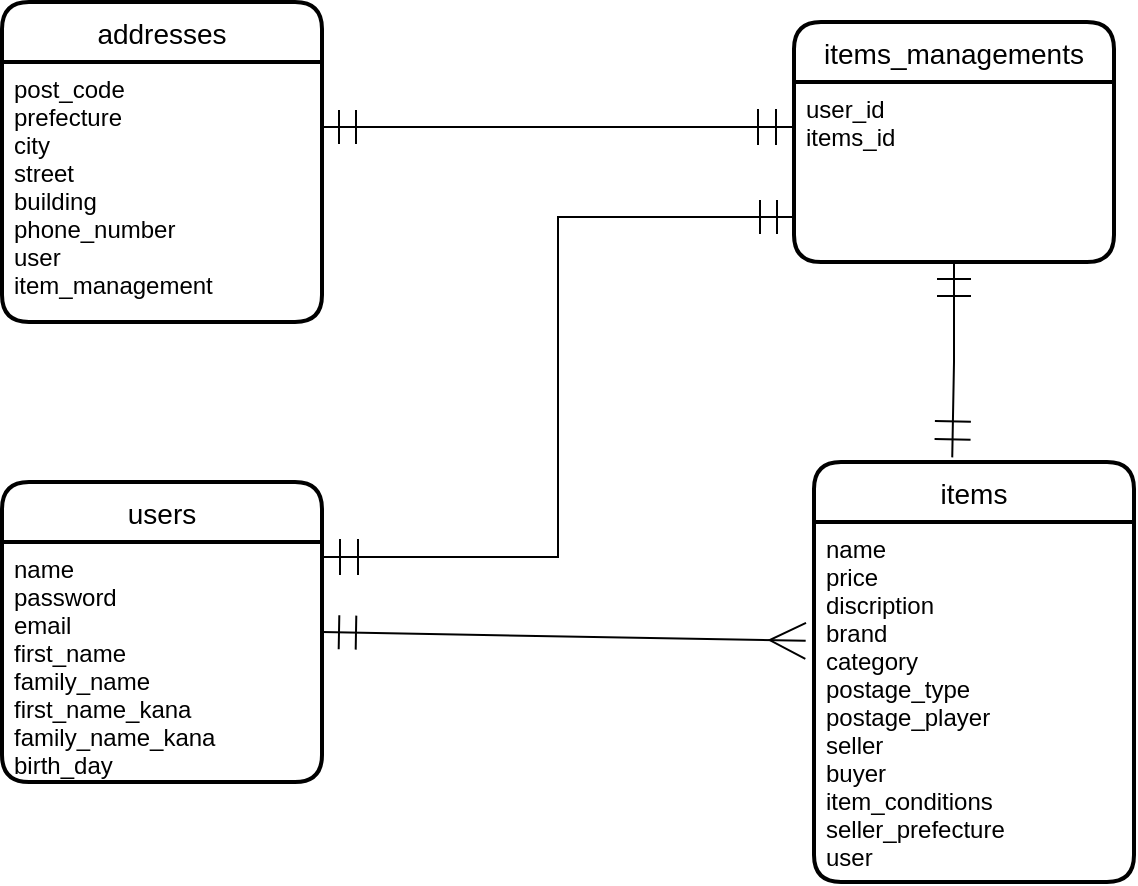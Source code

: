 <mxfile>
    <diagram id="5RG_lh-zpAKhgMVTzkRd" name="ページ1">
        <mxGraphModel dx="900" dy="573" grid="1" gridSize="10" guides="1" tooltips="1" connect="1" arrows="1" fold="1" page="1" pageScale="1" pageWidth="827" pageHeight="1169" math="0" shadow="0">
            <root>
                <mxCell id="0"/>
                <mxCell id="1" parent="0"/>
                <mxCell id="13" style="edgeStyle=orthogonalEdgeStyle;rounded=0;orthogonalLoop=1;jettySize=auto;html=1;exitX=0.75;exitY=0;exitDx=0;exitDy=0;entryX=0.75;entryY=1;entryDx=0;entryDy=0;startArrow=ERmandOne;startFill=0;startSize=15;endArrow=ERmandOne;endFill=0;endSize=16;strokeWidth=1;" edge="1" parent="1">
                    <mxGeometry relative="1" as="geometry"/>
                </mxCell>
                <mxCell id="11" style="edgeStyle=orthogonalEdgeStyle;rounded=0;orthogonalLoop=1;jettySize=auto;html=1;exitX=1;exitY=0.5;exitDx=0;exitDy=0;entryX=0;entryY=0.25;entryDx=0;entryDy=0;startArrow=ERmandOne;startFill=0;startSize=15;endArrow=ERmany;endFill=0;endSize=16;strokeWidth=1;" edge="1" parent="1">
                    <mxGeometry relative="1" as="geometry"/>
                </mxCell>
                <mxCell id="66" style="rounded=0;orthogonalLoop=1;jettySize=auto;html=1;exitX=1;exitY=0.5;exitDx=0;exitDy=0;entryX=-0.026;entryY=0.33;entryDx=0;entryDy=0;entryPerimeter=0;startArrow=ERmandOne;startFill=0;startSize=15;endArrow=ERmany;endFill=0;endSize=16;strokeWidth=1;" edge="1" parent="1" source="57" target="60">
                    <mxGeometry relative="1" as="geometry"/>
                </mxCell>
                <mxCell id="57" value="users" style="swimlane;childLayout=stackLayout;horizontal=1;startSize=30;horizontalStack=0;rounded=1;fontSize=14;fontStyle=0;strokeWidth=2;resizeParent=0;resizeLast=1;shadow=0;dashed=0;align=center;" vertex="1" parent="1">
                    <mxGeometry x="94" y="290" width="160" height="150" as="geometry"/>
                </mxCell>
                <mxCell id="58" value="name&#10;password&#10;email&#10;first_name&#10;family_name&#10;first_name_kana&#10;family_name_kana&#10;birth_day" style="align=left;strokeColor=none;fillColor=none;spacingLeft=4;fontSize=12;verticalAlign=top;resizable=0;rotatable=0;part=1;" vertex="1" parent="57">
                    <mxGeometry y="30" width="160" height="120" as="geometry"/>
                </mxCell>
                <mxCell id="59" value="items" style="swimlane;childLayout=stackLayout;horizontal=1;startSize=30;horizontalStack=0;rounded=1;fontSize=14;fontStyle=0;strokeWidth=2;resizeParent=0;resizeLast=1;shadow=0;dashed=0;align=center;" vertex="1" parent="1">
                    <mxGeometry x="500" y="280" width="160" height="210" as="geometry"/>
                </mxCell>
                <mxCell id="60" value="name&#10;price&#10;discription&#10;brand&#10;category&#10;postage_type&#10;postage_player&#10;seller&#10;buyer&#10;item_conditions&#10;seller_prefecture&#10;user" style="align=left;strokeColor=none;fillColor=none;spacingLeft=4;fontSize=12;verticalAlign=top;resizable=0;rotatable=0;part=1;" vertex="1" parent="59">
                    <mxGeometry y="30" width="160" height="180" as="geometry"/>
                </mxCell>
                <mxCell id="61" value="addresses" style="swimlane;childLayout=stackLayout;horizontal=1;startSize=30;horizontalStack=0;rounded=1;fontSize=14;fontStyle=0;strokeWidth=2;resizeParent=0;resizeLast=1;shadow=0;dashed=0;align=center;" vertex="1" parent="1">
                    <mxGeometry x="94" y="50" width="160" height="160" as="geometry"/>
                </mxCell>
                <mxCell id="62" value="post_code&#10;prefecture&#10;city&#10;street&#10;building&#10;phone_number&#10;user&#10;item_management" style="align=left;strokeColor=none;fillColor=none;spacingLeft=4;fontSize=12;verticalAlign=top;resizable=0;rotatable=0;part=1;" vertex="1" parent="61">
                    <mxGeometry y="30" width="160" height="130" as="geometry"/>
                </mxCell>
                <mxCell id="63" value="items_managements" style="swimlane;childLayout=stackLayout;horizontal=1;startSize=30;horizontalStack=0;rounded=1;fontSize=14;fontStyle=0;strokeWidth=2;resizeParent=0;resizeLast=1;shadow=0;dashed=0;align=center;" vertex="1" parent="1">
                    <mxGeometry x="490" y="60" width="160" height="120" as="geometry"/>
                </mxCell>
                <mxCell id="64" value="user_id&#10;items_id" style="align=left;strokeColor=none;fillColor=none;spacingLeft=4;fontSize=12;verticalAlign=top;resizable=0;rotatable=0;part=1;" vertex="1" parent="63">
                    <mxGeometry y="30" width="160" height="90" as="geometry"/>
                </mxCell>
                <mxCell id="65" style="edgeStyle=orthogonalEdgeStyle;rounded=0;orthogonalLoop=1;jettySize=auto;html=1;exitX=1;exitY=0.25;exitDx=0;exitDy=0;entryX=0;entryY=0.25;entryDx=0;entryDy=0;startArrow=ERmandOne;startFill=0;startSize=15;endArrow=ERmandOne;endFill=0;endSize=16;strokeWidth=1;" edge="1" parent="1" source="62" target="64">
                    <mxGeometry relative="1" as="geometry"/>
                </mxCell>
                <mxCell id="67" style="edgeStyle=orthogonalEdgeStyle;rounded=0;orthogonalLoop=1;jettySize=auto;html=1;exitX=0.5;exitY=1;exitDx=0;exitDy=0;entryX=0.432;entryY=-0.011;entryDx=0;entryDy=0;entryPerimeter=0;startArrow=ERmandOne;startFill=0;startSize=15;endArrow=ERmandOne;endFill=0;endSize=16;strokeWidth=1;" edge="1" parent="1" source="64" target="59">
                    <mxGeometry relative="1" as="geometry"/>
                </mxCell>
                <mxCell id="68" style="edgeStyle=orthogonalEdgeStyle;rounded=0;orthogonalLoop=1;jettySize=auto;html=1;exitX=0;exitY=0.75;exitDx=0;exitDy=0;entryX=1;entryY=0.25;entryDx=0;entryDy=0;startArrow=ERmandOne;startFill=0;startSize=15;endArrow=ERmandOne;endFill=0;endSize=16;strokeWidth=1;" edge="1" parent="1" source="64" target="57">
                    <mxGeometry relative="1" as="geometry"/>
                </mxCell>
            </root>
        </mxGraphModel>
    </diagram>
</mxfile>
